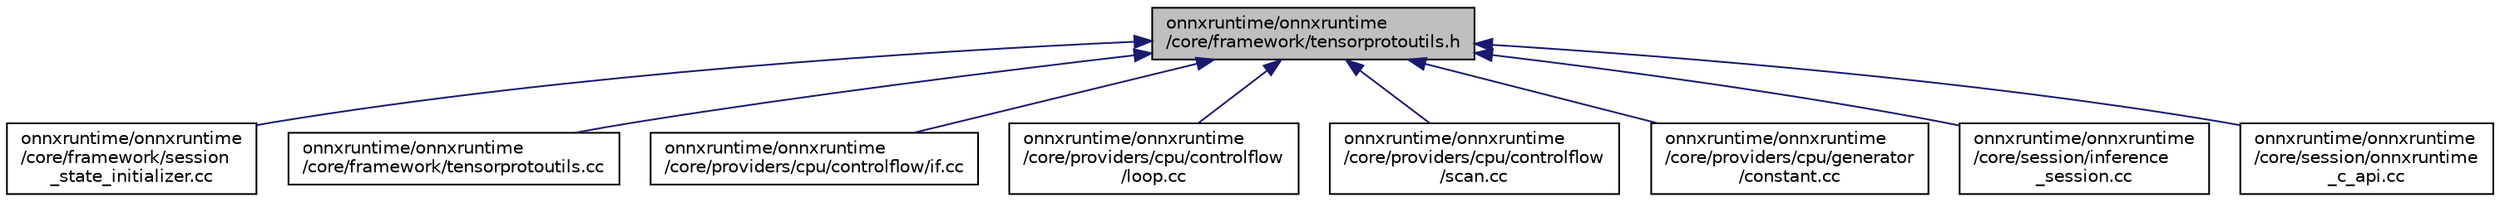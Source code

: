 digraph "onnxruntime/onnxruntime/core/framework/tensorprotoutils.h"
{
  edge [fontname="Helvetica",fontsize="10",labelfontname="Helvetica",labelfontsize="10"];
  node [fontname="Helvetica",fontsize="10",shape=record];
  Node43 [label="onnxruntime/onnxruntime\l/core/framework/tensorprotoutils.h",height=0.2,width=0.4,color="black", fillcolor="grey75", style="filled", fontcolor="black"];
  Node43 -> Node44 [dir="back",color="midnightblue",fontsize="10",style="solid",fontname="Helvetica"];
  Node44 [label="onnxruntime/onnxruntime\l/core/framework/session\l_state_initializer.cc",height=0.2,width=0.4,color="black", fillcolor="white", style="filled",URL="$session__state__initializer_8cc.html"];
  Node43 -> Node45 [dir="back",color="midnightblue",fontsize="10",style="solid",fontname="Helvetica"];
  Node45 [label="onnxruntime/onnxruntime\l/core/framework/tensorprotoutils.cc",height=0.2,width=0.4,color="black", fillcolor="white", style="filled",URL="$tensorprotoutils_8cc.html"];
  Node43 -> Node46 [dir="back",color="midnightblue",fontsize="10",style="solid",fontname="Helvetica"];
  Node46 [label="onnxruntime/onnxruntime\l/core/providers/cpu/controlflow/if.cc",height=0.2,width=0.4,color="black", fillcolor="white", style="filled",URL="$if_8cc.html"];
  Node43 -> Node47 [dir="back",color="midnightblue",fontsize="10",style="solid",fontname="Helvetica"];
  Node47 [label="onnxruntime/onnxruntime\l/core/providers/cpu/controlflow\l/loop.cc",height=0.2,width=0.4,color="black", fillcolor="white", style="filled",URL="$loop_8cc.html"];
  Node43 -> Node48 [dir="back",color="midnightblue",fontsize="10",style="solid",fontname="Helvetica"];
  Node48 [label="onnxruntime/onnxruntime\l/core/providers/cpu/controlflow\l/scan.cc",height=0.2,width=0.4,color="black", fillcolor="white", style="filled",URL="$scan_8cc.html"];
  Node43 -> Node49 [dir="back",color="midnightblue",fontsize="10",style="solid",fontname="Helvetica"];
  Node49 [label="onnxruntime/onnxruntime\l/core/providers/cpu/generator\l/constant.cc",height=0.2,width=0.4,color="black", fillcolor="white", style="filled",URL="$constant_8cc.html"];
  Node43 -> Node50 [dir="back",color="midnightblue",fontsize="10",style="solid",fontname="Helvetica"];
  Node50 [label="onnxruntime/onnxruntime\l/core/session/inference\l_session.cc",height=0.2,width=0.4,color="black", fillcolor="white", style="filled",URL="$inference__session_8cc.html"];
  Node43 -> Node51 [dir="back",color="midnightblue",fontsize="10",style="solid",fontname="Helvetica"];
  Node51 [label="onnxruntime/onnxruntime\l/core/session/onnxruntime\l_c_api.cc",height=0.2,width=0.4,color="black", fillcolor="white", style="filled",URL="$onnxruntime__c__api_8cc.html"];
}
